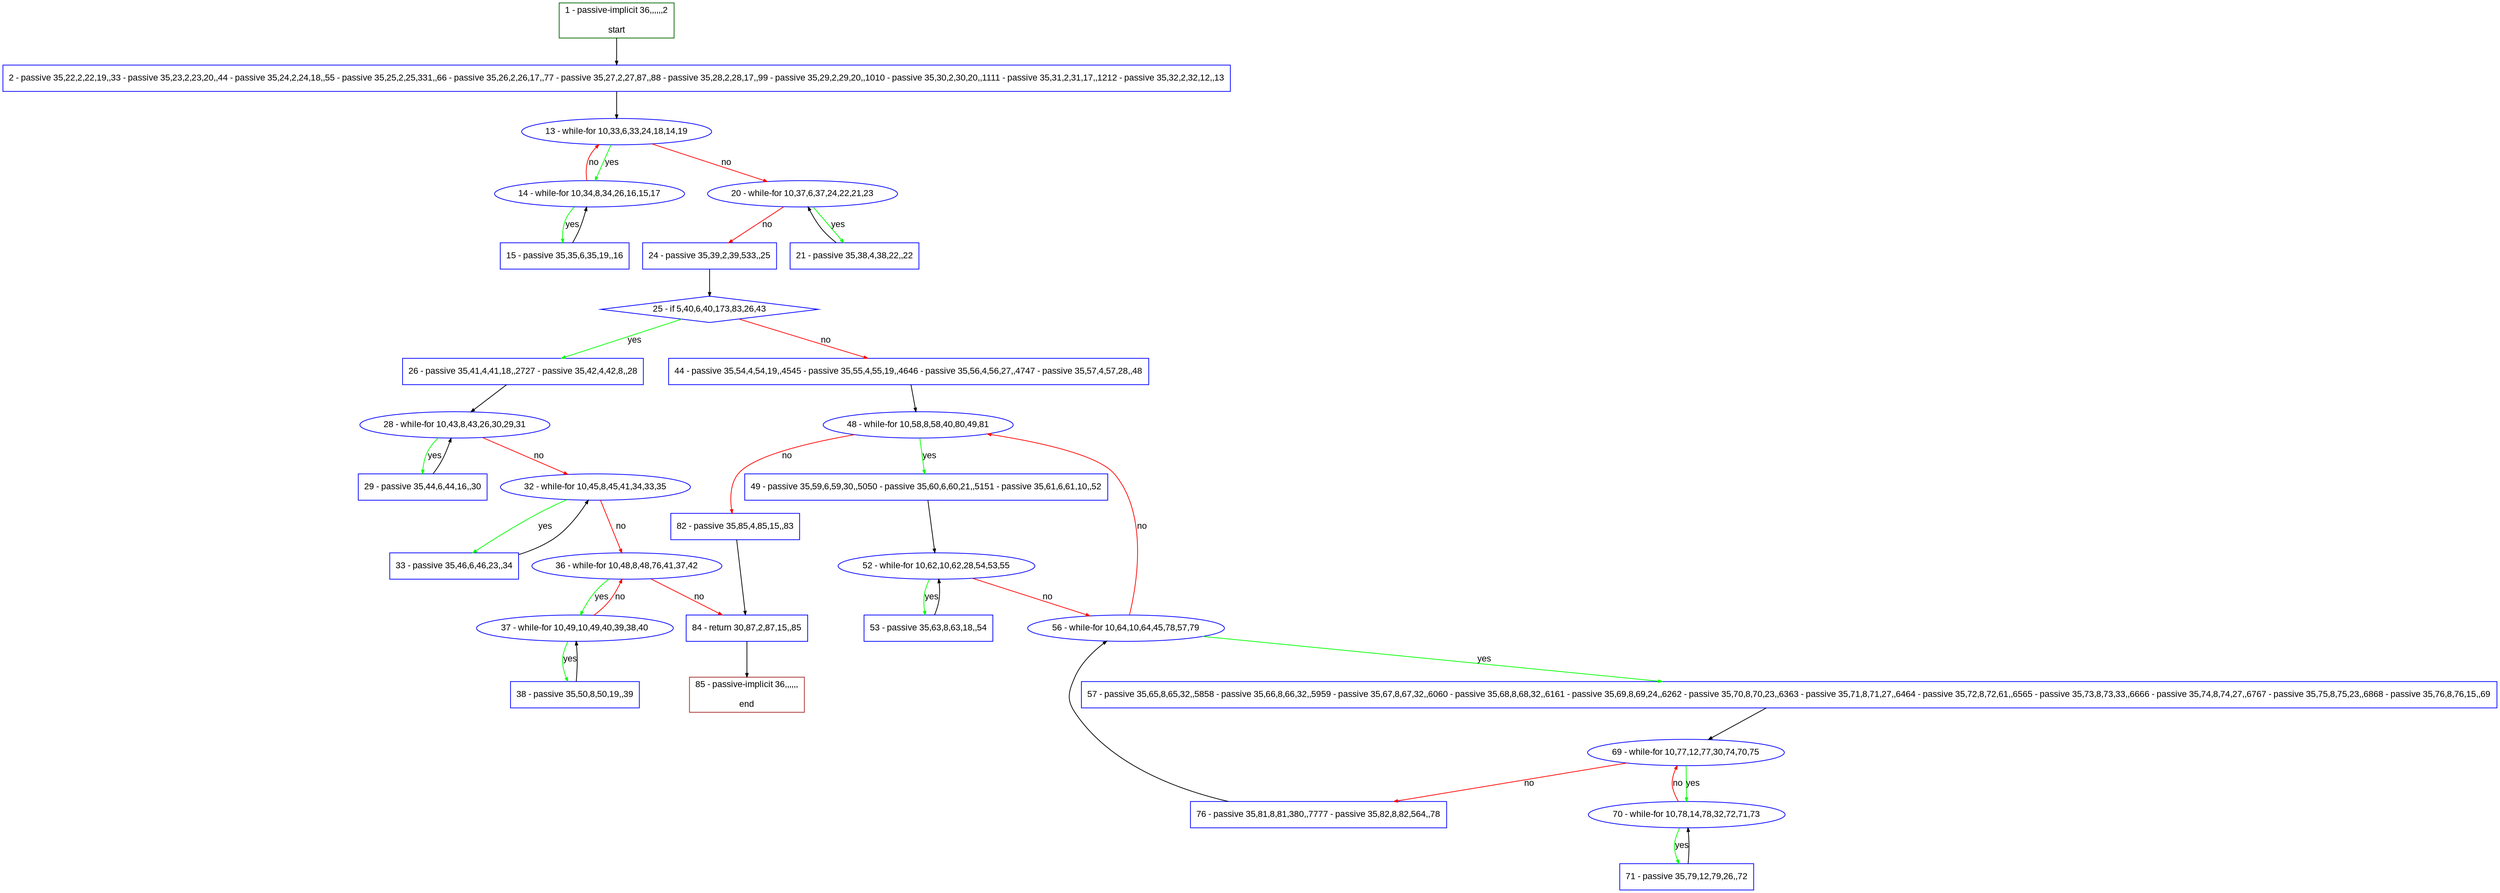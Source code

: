 digraph "" {
  graph [pack="true", label="", fontsize="12", packmode="clust", fontname="Arial", fillcolor="#FFFFCC", bgcolor="white", style="rounded,filled", compound="true"];
  node [node_initialized="no", label="", color="grey", fontsize="12", fillcolor="white", fontname="Arial", style="filled", shape="rectangle", compound="true", fixedsize="false"];
  edge [fontcolor="black", arrowhead="normal", arrowtail="none", arrowsize="0.5", ltail="", label="", color="black", fontsize="12", lhead="", fontname="Arial", dir="forward", compound="true"];
  __N1 [label="2 - passive 35,22,2,22,19,,33 - passive 35,23,2,23,20,,44 - passive 35,24,2,24,18,,55 - passive 35,25,2,25,331,,66 - passive 35,26,2,26,17,,77 - passive 35,27,2,27,87,,88 - passive 35,28,2,28,17,,99 - passive 35,29,2,29,20,,1010 - passive 35,30,2,30,20,,1111 - passive 35,31,2,31,17,,1212 - passive 35,32,2,32,12,,13", color="#0000ff", fillcolor="#ffffff", style="filled", shape="box"];
  __N2 [label="1 - passive-implicit 36,,,,,,2\n\nstart", color="#006400", fillcolor="#ffffff", style="filled", shape="box"];
  __N3 [label="13 - while-for 10,33,6,33,24,18,14,19", color="#0000ff", fillcolor="#ffffff", style="filled", shape="oval"];
  __N4 [label="14 - while-for 10,34,8,34,26,16,15,17", color="#0000ff", fillcolor="#ffffff", style="filled", shape="oval"];
  __N5 [label="20 - while-for 10,37,6,37,24,22,21,23", color="#0000ff", fillcolor="#ffffff", style="filled", shape="oval"];
  __N6 [label="15 - passive 35,35,6,35,19,,16", color="#0000ff", fillcolor="#ffffff", style="filled", shape="box"];
  __N7 [label="21 - passive 35,38,4,38,22,,22", color="#0000ff", fillcolor="#ffffff", style="filled", shape="box"];
  __N8 [label="24 - passive 35,39,2,39,533,,25", color="#0000ff", fillcolor="#ffffff", style="filled", shape="box"];
  __N9 [label="25 - if 5,40,6,40,173,83,26,43", color="#0000ff", fillcolor="#ffffff", style="filled", shape="diamond"];
  __N10 [label="26 - passive 35,41,4,41,18,,2727 - passive 35,42,4,42,8,,28", color="#0000ff", fillcolor="#ffffff", style="filled", shape="box"];
  __N11 [label="44 - passive 35,54,4,54,19,,4545 - passive 35,55,4,55,19,,4646 - passive 35,56,4,56,27,,4747 - passive 35,57,4,57,28,,48", color="#0000ff", fillcolor="#ffffff", style="filled", shape="box"];
  __N12 [label="28 - while-for 10,43,8,43,26,30,29,31", color="#0000ff", fillcolor="#ffffff", style="filled", shape="oval"];
  __N13 [label="29 - passive 35,44,6,44,16,,30", color="#0000ff", fillcolor="#ffffff", style="filled", shape="box"];
  __N14 [label="32 - while-for 10,45,8,45,41,34,33,35", color="#0000ff", fillcolor="#ffffff", style="filled", shape="oval"];
  __N15 [label="33 - passive 35,46,6,46,23,,34", color="#0000ff", fillcolor="#ffffff", style="filled", shape="box"];
  __N16 [label="36 - while-for 10,48,8,48,76,41,37,42", color="#0000ff", fillcolor="#ffffff", style="filled", shape="oval"];
  __N17 [label="37 - while-for 10,49,10,49,40,39,38,40", color="#0000ff", fillcolor="#ffffff", style="filled", shape="oval"];
  __N18 [label="84 - return 30,87,2,87,15,,85", color="#0000ff", fillcolor="#ffffff", style="filled", shape="box"];
  __N19 [label="38 - passive 35,50,8,50,19,,39", color="#0000ff", fillcolor="#ffffff", style="filled", shape="box"];
  __N20 [label="48 - while-for 10,58,8,58,40,80,49,81", color="#0000ff", fillcolor="#ffffff", style="filled", shape="oval"];
  __N21 [label="49 - passive 35,59,6,59,30,,5050 - passive 35,60,6,60,21,,5151 - passive 35,61,6,61,10,,52", color="#0000ff", fillcolor="#ffffff", style="filled", shape="box"];
  __N22 [label="82 - passive 35,85,4,85,15,,83", color="#0000ff", fillcolor="#ffffff", style="filled", shape="box"];
  __N23 [label="52 - while-for 10,62,10,62,28,54,53,55", color="#0000ff", fillcolor="#ffffff", style="filled", shape="oval"];
  __N24 [label="53 - passive 35,63,8,63,18,,54", color="#0000ff", fillcolor="#ffffff", style="filled", shape="box"];
  __N25 [label="56 - while-for 10,64,10,64,45,78,57,79", color="#0000ff", fillcolor="#ffffff", style="filled", shape="oval"];
  __N26 [label="57 - passive 35,65,8,65,32,,5858 - passive 35,66,8,66,32,,5959 - passive 35,67,8,67,32,,6060 - passive 35,68,8,68,32,,6161 - passive 35,69,8,69,24,,6262 - passive 35,70,8,70,23,,6363 - passive 35,71,8,71,27,,6464 - passive 35,72,8,72,61,,6565 - passive 35,73,8,73,33,,6666 - passive 35,74,8,74,27,,6767 - passive 35,75,8,75,23,,6868 - passive 35,76,8,76,15,,69", color="#0000ff", fillcolor="#ffffff", style="filled", shape="box"];
  __N27 [label="69 - while-for 10,77,12,77,30,74,70,75", color="#0000ff", fillcolor="#ffffff", style="filled", shape="oval"];
  __N28 [label="70 - while-for 10,78,14,78,32,72,71,73", color="#0000ff", fillcolor="#ffffff", style="filled", shape="oval"];
  __N29 [label="76 - passive 35,81,8,81,380,,7777 - passive 35,82,8,82,564,,78", color="#0000ff", fillcolor="#ffffff", style="filled", shape="box"];
  __N30 [label="71 - passive 35,79,12,79,26,,72", color="#0000ff", fillcolor="#ffffff", style="filled", shape="box"];
  __N31 [label="85 - passive-implicit 36,,,,,,\n\nend", color="#a52a2a", fillcolor="#ffffff", style="filled", shape="box"];
  __N2 -> __N1 [arrowhead="normal", arrowtail="none", color="#000000", label="", dir="forward"];
  __N1 -> __N3 [arrowhead="normal", arrowtail="none", color="#000000", label="", dir="forward"];
  __N3 -> __N4 [arrowhead="normal", arrowtail="none", color="#00ff00", label="yes", dir="forward"];
  __N4 -> __N3 [arrowhead="normal", arrowtail="none", color="#ff0000", label="no", dir="forward"];
  __N3 -> __N5 [arrowhead="normal", arrowtail="none", color="#ff0000", label="no", dir="forward"];
  __N4 -> __N6 [arrowhead="normal", arrowtail="none", color="#00ff00", label="yes", dir="forward"];
  __N6 -> __N4 [arrowhead="normal", arrowtail="none", color="#000000", label="", dir="forward"];
  __N5 -> __N7 [arrowhead="normal", arrowtail="none", color="#00ff00", label="yes", dir="forward"];
  __N7 -> __N5 [arrowhead="normal", arrowtail="none", color="#000000", label="", dir="forward"];
  __N5 -> __N8 [arrowhead="normal", arrowtail="none", color="#ff0000", label="no", dir="forward"];
  __N8 -> __N9 [arrowhead="normal", arrowtail="none", color="#000000", label="", dir="forward"];
  __N9 -> __N10 [arrowhead="normal", arrowtail="none", color="#00ff00", label="yes", dir="forward"];
  __N9 -> __N11 [arrowhead="normal", arrowtail="none", color="#ff0000", label="no", dir="forward"];
  __N10 -> __N12 [arrowhead="normal", arrowtail="none", color="#000000", label="", dir="forward"];
  __N12 -> __N13 [arrowhead="normal", arrowtail="none", color="#00ff00", label="yes", dir="forward"];
  __N13 -> __N12 [arrowhead="normal", arrowtail="none", color="#000000", label="", dir="forward"];
  __N12 -> __N14 [arrowhead="normal", arrowtail="none", color="#ff0000", label="no", dir="forward"];
  __N14 -> __N15 [arrowhead="normal", arrowtail="none", color="#00ff00", label="yes", dir="forward"];
  __N15 -> __N14 [arrowhead="normal", arrowtail="none", color="#000000", label="", dir="forward"];
  __N14 -> __N16 [arrowhead="normal", arrowtail="none", color="#ff0000", label="no", dir="forward"];
  __N16 -> __N17 [arrowhead="normal", arrowtail="none", color="#00ff00", label="yes", dir="forward"];
  __N17 -> __N16 [arrowhead="normal", arrowtail="none", color="#ff0000", label="no", dir="forward"];
  __N16 -> __N18 [arrowhead="normal", arrowtail="none", color="#ff0000", label="no", dir="forward"];
  __N17 -> __N19 [arrowhead="normal", arrowtail="none", color="#00ff00", label="yes", dir="forward"];
  __N19 -> __N17 [arrowhead="normal", arrowtail="none", color="#000000", label="", dir="forward"];
  __N11 -> __N20 [arrowhead="normal", arrowtail="none", color="#000000", label="", dir="forward"];
  __N20 -> __N21 [arrowhead="normal", arrowtail="none", color="#00ff00", label="yes", dir="forward"];
  __N20 -> __N22 [arrowhead="normal", arrowtail="none", color="#ff0000", label="no", dir="forward"];
  __N21 -> __N23 [arrowhead="normal", arrowtail="none", color="#000000", label="", dir="forward"];
  __N23 -> __N24 [arrowhead="normal", arrowtail="none", color="#00ff00", label="yes", dir="forward"];
  __N24 -> __N23 [arrowhead="normal", arrowtail="none", color="#000000", label="", dir="forward"];
  __N23 -> __N25 [arrowhead="normal", arrowtail="none", color="#ff0000", label="no", dir="forward"];
  __N25 -> __N20 [arrowhead="normal", arrowtail="none", color="#ff0000", label="no", dir="forward"];
  __N25 -> __N26 [arrowhead="normal", arrowtail="none", color="#00ff00", label="yes", dir="forward"];
  __N26 -> __N27 [arrowhead="normal", arrowtail="none", color="#000000", label="", dir="forward"];
  __N27 -> __N28 [arrowhead="normal", arrowtail="none", color="#00ff00", label="yes", dir="forward"];
  __N28 -> __N27 [arrowhead="normal", arrowtail="none", color="#ff0000", label="no", dir="forward"];
  __N27 -> __N29 [arrowhead="normal", arrowtail="none", color="#ff0000", label="no", dir="forward"];
  __N28 -> __N30 [arrowhead="normal", arrowtail="none", color="#00ff00", label="yes", dir="forward"];
  __N30 -> __N28 [arrowhead="normal", arrowtail="none", color="#000000", label="", dir="forward"];
  __N29 -> __N25 [arrowhead="normal", arrowtail="none", color="#000000", label="", dir="forward"];
  __N22 -> __N18 [arrowhead="normal", arrowtail="none", color="#000000", label="", dir="forward"];
  __N18 -> __N31 [arrowhead="normal", arrowtail="none", color="#000000", label="", dir="forward"];
}
